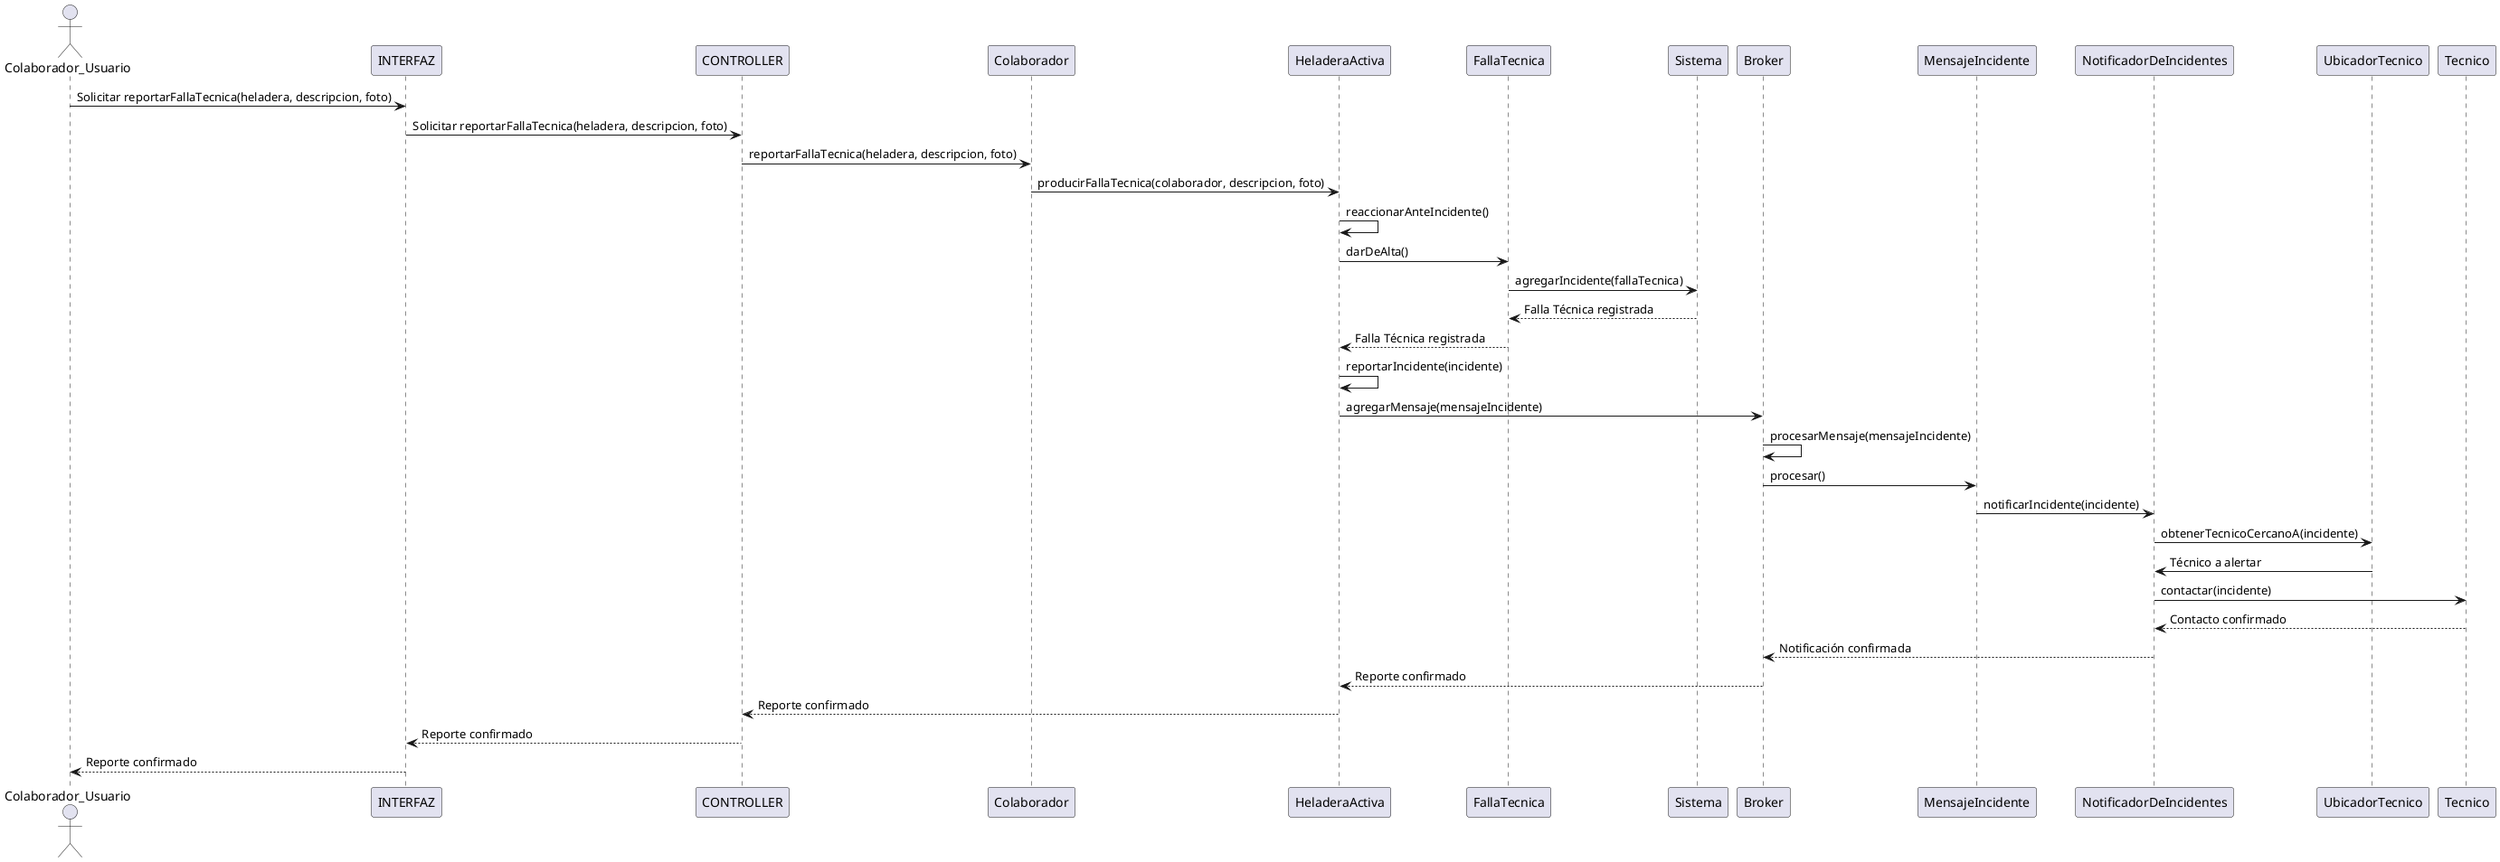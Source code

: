 @startuml reportar_falla_tecnica
actor Colaborador_Usuario as User
participant INTERFAZ
participant CONTROLLER
participant "Colaborador" as Colaborador
participant "HeladeraActiva" as HeladeraActiva
participant "FallaTecnica" as FallaTecnica
participant "Sistema" as Sistema
participant "Broker" as Broker
participant "MensajeIncidente" as MensajeIncidente
participant "NotificadorDeIncidentes" as NotificadorDeIncidentes
participant "UbicadorTecnico" as UbicadorTecnico
participant "Tecnico" as Tecnico

User -> INTERFAZ: Solicitar reportarFallaTecnica(heladera, descripcion, foto)
INTERFAZ -> CONTROLLER: Solicitar reportarFallaTecnica(heladera, descripcion, foto)
CONTROLLER -> Colaborador: reportarFallaTecnica(heladera, descripcion, foto)
Colaborador -> HeladeraActiva: producirFallaTecnica(colaborador, descripcion, foto)
HeladeraActiva -> HeladeraActiva: reaccionarAnteIncidente()
HeladeraActiva -> FallaTecnica: darDeAlta()
FallaTecnica -> Sistema: agregarIncidente(fallaTecnica)
Sistema --> FallaTecnica: Falla Técnica registrada
FallaTecnica --> HeladeraActiva: Falla Técnica registrada
HeladeraActiva -> HeladeraActiva: reportarIncidente(incidente)
HeladeraActiva -> Broker: agregarMensaje(mensajeIncidente)
Broker -> Broker: procesarMensaje(mensajeIncidente)
Broker -> MensajeIncidente: procesar()
MensajeIncidente -> NotificadorDeIncidentes: notificarIncidente(incidente)
NotificadorDeIncidentes -> UbicadorTecnico: obtenerTecnicoCercanoA(incidente)
UbicadorTecnico -> NotificadorDeIncidentes: Técnico a alertar
NotificadorDeIncidentes -> Tecnico: contactar(incidente)
Tecnico --> NotificadorDeIncidentes: Contacto confirmado
NotificadorDeIncidentes --> Broker: Notificación confirmada
Broker --> HeladeraActiva: Reporte confirmado
HeladeraActiva --> CONTROLLER: Reporte confirmado
CONTROLLER --> INTERFAZ: Reporte confirmado
INTERFAZ --> User: Reporte confirmado
@enduml